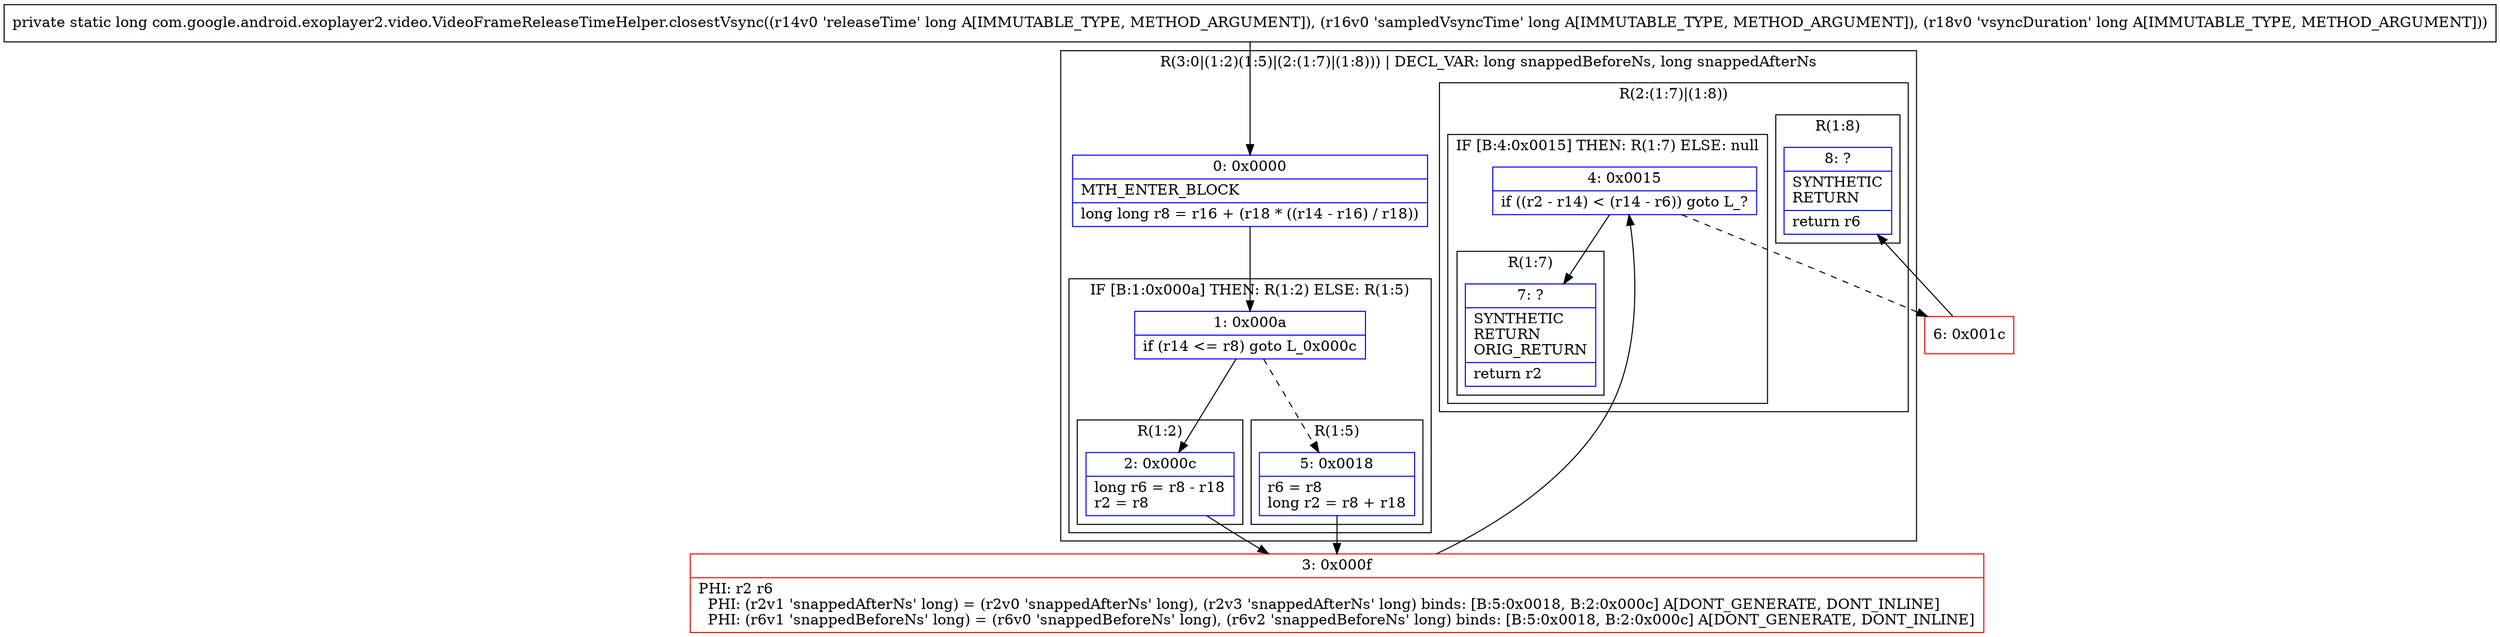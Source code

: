 digraph "CFG forcom.google.android.exoplayer2.video.VideoFrameReleaseTimeHelper.closestVsync(JJJ)J" {
subgraph cluster_Region_163984081 {
label = "R(3:0|(1:2)(1:5)|(2:(1:7)|(1:8))) | DECL_VAR: long snappedBeforeNs, long snappedAfterNs\l";
node [shape=record,color=blue];
Node_0 [shape=record,label="{0\:\ 0x0000|MTH_ENTER_BLOCK\l|long long r8 = r16 + (r18 * ((r14 \- r16) \/ r18))\l}"];
subgraph cluster_IfRegion_389068061 {
label = "IF [B:1:0x000a] THEN: R(1:2) ELSE: R(1:5)";
node [shape=record,color=blue];
Node_1 [shape=record,label="{1\:\ 0x000a|if (r14 \<= r8) goto L_0x000c\l}"];
subgraph cluster_Region_103060329 {
label = "R(1:2)";
node [shape=record,color=blue];
Node_2 [shape=record,label="{2\:\ 0x000c|long r6 = r8 \- r18\lr2 = r8\l}"];
}
subgraph cluster_Region_1333370178 {
label = "R(1:5)";
node [shape=record,color=blue];
Node_5 [shape=record,label="{5\:\ 0x0018|r6 = r8\llong r2 = r8 + r18\l}"];
}
}
subgraph cluster_Region_2011889045 {
label = "R(2:(1:7)|(1:8))";
node [shape=record,color=blue];
subgraph cluster_IfRegion_1142756679 {
label = "IF [B:4:0x0015] THEN: R(1:7) ELSE: null";
node [shape=record,color=blue];
Node_4 [shape=record,label="{4\:\ 0x0015|if ((r2 \- r14) \< (r14 \- r6)) goto L_?\l}"];
subgraph cluster_Region_1474762837 {
label = "R(1:7)";
node [shape=record,color=blue];
Node_7 [shape=record,label="{7\:\ ?|SYNTHETIC\lRETURN\lORIG_RETURN\l|return r2\l}"];
}
}
subgraph cluster_Region_269086526 {
label = "R(1:8)";
node [shape=record,color=blue];
Node_8 [shape=record,label="{8\:\ ?|SYNTHETIC\lRETURN\l|return r6\l}"];
}
}
}
Node_3 [shape=record,color=red,label="{3\:\ 0x000f|PHI: r2 r6 \l  PHI: (r2v1 'snappedAfterNs' long) = (r2v0 'snappedAfterNs' long), (r2v3 'snappedAfterNs' long) binds: [B:5:0x0018, B:2:0x000c] A[DONT_GENERATE, DONT_INLINE]\l  PHI: (r6v1 'snappedBeforeNs' long) = (r6v0 'snappedBeforeNs' long), (r6v2 'snappedBeforeNs' long) binds: [B:5:0x0018, B:2:0x000c] A[DONT_GENERATE, DONT_INLINE]\l}"];
Node_6 [shape=record,color=red,label="{6\:\ 0x001c}"];
MethodNode[shape=record,label="{private static long com.google.android.exoplayer2.video.VideoFrameReleaseTimeHelper.closestVsync((r14v0 'releaseTime' long A[IMMUTABLE_TYPE, METHOD_ARGUMENT]), (r16v0 'sampledVsyncTime' long A[IMMUTABLE_TYPE, METHOD_ARGUMENT]), (r18v0 'vsyncDuration' long A[IMMUTABLE_TYPE, METHOD_ARGUMENT])) }"];
MethodNode -> Node_0;
Node_0 -> Node_1;
Node_1 -> Node_2;
Node_1 -> Node_5[style=dashed];
Node_2 -> Node_3;
Node_5 -> Node_3;
Node_4 -> Node_6[style=dashed];
Node_4 -> Node_7;
Node_3 -> Node_4;
Node_6 -> Node_8;
}


